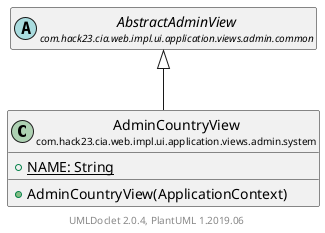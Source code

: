 @startuml
    set namespaceSeparator none
    hide empty fields
    hide empty methods

    class "<size:14>AdminCountryView\n<size:10>com.hack23.cia.web.impl.ui.application.views.admin.system" as com.hack23.cia.web.impl.ui.application.views.admin.system.AdminCountryView [[AdminCountryView.html]] {
        {static} +NAME: String
        +AdminCountryView(ApplicationContext)
    }

    abstract class "<size:14>AbstractAdminView\n<size:10>com.hack23.cia.web.impl.ui.application.views.admin.common" as com.hack23.cia.web.impl.ui.application.views.admin.common.AbstractAdminView [[../common/AbstractAdminView.html]]

    com.hack23.cia.web.impl.ui.application.views.admin.common.AbstractAdminView <|-- com.hack23.cia.web.impl.ui.application.views.admin.system.AdminCountryView

    center footer UMLDoclet 2.0.4, PlantUML 1.2019.06
@enduml
